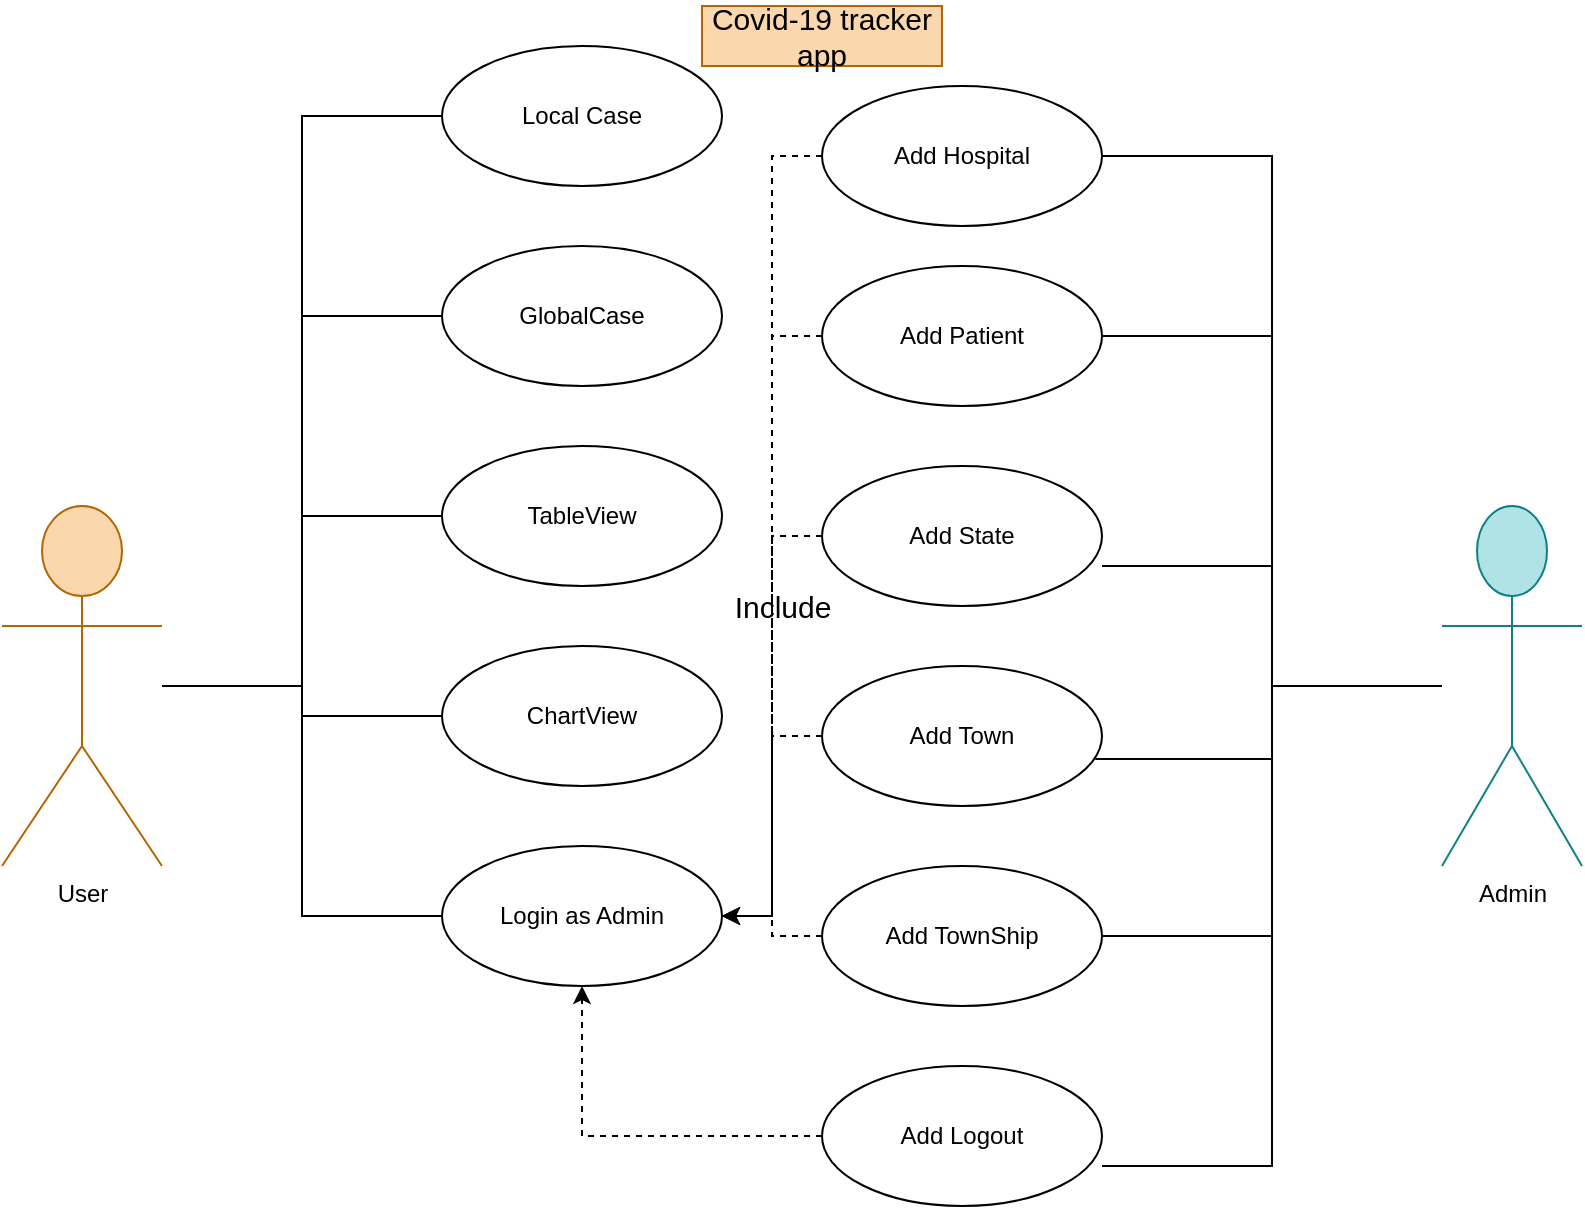 <mxfile version="13.6.5" type="github">
  <diagram id="wwXl_6YrcjqA7V3bA41w" name="Page-1">
    <mxGraphModel dx="1106" dy="668" grid="1" gridSize="10" guides="1" tooltips="1" connect="1" arrows="1" fold="1" page="1" pageScale="1" pageWidth="850" pageHeight="1100" math="0" shadow="0">
      <root>
        <mxCell id="0" />
        <mxCell id="1" parent="0" />
        <mxCell id="6fThYQZeVxCAYw7YzBTK-12" style="edgeStyle=orthogonalEdgeStyle;rounded=0;orthogonalLoop=1;jettySize=auto;html=1;entryX=0;entryY=0.5;entryDx=0;entryDy=0;endArrow=none;endFill=0;" edge="1" parent="1" source="6fThYQZeVxCAYw7YzBTK-1" target="6fThYQZeVxCAYw7YzBTK-2">
          <mxGeometry relative="1" as="geometry" />
        </mxCell>
        <mxCell id="6fThYQZeVxCAYw7YzBTK-13" style="edgeStyle=orthogonalEdgeStyle;rounded=0;orthogonalLoop=1;jettySize=auto;html=1;endArrow=none;endFill=0;" edge="1" parent="1" source="6fThYQZeVxCAYw7YzBTK-1" target="6fThYQZeVxCAYw7YzBTK-5">
          <mxGeometry relative="1" as="geometry" />
        </mxCell>
        <mxCell id="6fThYQZeVxCAYw7YzBTK-14" style="edgeStyle=orthogonalEdgeStyle;rounded=0;orthogonalLoop=1;jettySize=auto;html=1;entryX=0;entryY=0.5;entryDx=0;entryDy=0;endArrow=none;endFill=0;" edge="1" parent="1" source="6fThYQZeVxCAYw7YzBTK-1" target="6fThYQZeVxCAYw7YzBTK-4">
          <mxGeometry relative="1" as="geometry" />
        </mxCell>
        <mxCell id="6fThYQZeVxCAYw7YzBTK-15" style="edgeStyle=orthogonalEdgeStyle;rounded=0;orthogonalLoop=1;jettySize=auto;html=1;entryX=0;entryY=0.5;entryDx=0;entryDy=0;endArrow=none;endFill=0;" edge="1" parent="1" source="6fThYQZeVxCAYw7YzBTK-1" target="6fThYQZeVxCAYw7YzBTK-3">
          <mxGeometry relative="1" as="geometry" />
        </mxCell>
        <mxCell id="6fThYQZeVxCAYw7YzBTK-19" style="edgeStyle=orthogonalEdgeStyle;rounded=0;orthogonalLoop=1;jettySize=auto;html=1;entryX=0;entryY=0.5;entryDx=0;entryDy=0;endArrow=none;endFill=0;" edge="1" parent="1" source="6fThYQZeVxCAYw7YzBTK-1" target="6fThYQZeVxCAYw7YzBTK-18">
          <mxGeometry relative="1" as="geometry" />
        </mxCell>
        <mxCell id="6fThYQZeVxCAYw7YzBTK-1" value="User" style="shape=umlActor;verticalLabelPosition=bottom;verticalAlign=top;html=1;fillColor=#fad7ac;strokeColor=#b46504;" vertex="1" parent="1">
          <mxGeometry x="50" y="260" width="80" height="180" as="geometry" />
        </mxCell>
        <mxCell id="6fThYQZeVxCAYw7YzBTK-2" value="Local Case" style="ellipse;whiteSpace=wrap;html=1;" vertex="1" parent="1">
          <mxGeometry x="270" y="30" width="140" height="70" as="geometry" />
        </mxCell>
        <mxCell id="6fThYQZeVxCAYw7YzBTK-3" value="GlobalCase" style="ellipse;whiteSpace=wrap;html=1;" vertex="1" parent="1">
          <mxGeometry x="270" y="130" width="140" height="70" as="geometry" />
        </mxCell>
        <mxCell id="6fThYQZeVxCAYw7YzBTK-4" value="TableView" style="ellipse;whiteSpace=wrap;html=1;" vertex="1" parent="1">
          <mxGeometry x="270" y="230" width="140" height="70" as="geometry" />
        </mxCell>
        <mxCell id="6fThYQZeVxCAYw7YzBTK-5" value="ChartView" style="ellipse;whiteSpace=wrap;html=1;" vertex="1" parent="1">
          <mxGeometry x="270" y="330" width="140" height="70" as="geometry" />
        </mxCell>
        <mxCell id="6fThYQZeVxCAYw7YzBTK-46" style="edgeStyle=orthogonalEdgeStyle;rounded=0;orthogonalLoop=1;jettySize=auto;html=1;entryX=1;entryY=0.5;entryDx=0;entryDy=0;endArrow=classic;endFill=1;fontSize=15;dashed=1;startArrow=none;startFill=0;" edge="1" parent="1" source="6fThYQZeVxCAYw7YzBTK-16" target="6fThYQZeVxCAYw7YzBTK-18">
          <mxGeometry relative="1" as="geometry" />
        </mxCell>
        <mxCell id="6fThYQZeVxCAYw7YzBTK-16" value="Add State" style="ellipse;whiteSpace=wrap;html=1;" vertex="1" parent="1">
          <mxGeometry x="460" y="240" width="140" height="70" as="geometry" />
        </mxCell>
        <mxCell id="6fThYQZeVxCAYw7YzBTK-47" style="edgeStyle=orthogonalEdgeStyle;rounded=0;orthogonalLoop=1;jettySize=auto;html=1;entryX=1;entryY=0.5;entryDx=0;entryDy=0;endArrow=classic;endFill=1;fontSize=15;dashed=1;startArrow=none;startFill=0;" edge="1" parent="1" source="6fThYQZeVxCAYw7YzBTK-17" target="6fThYQZeVxCAYw7YzBTK-18">
          <mxGeometry relative="1" as="geometry" />
        </mxCell>
        <mxCell id="6fThYQZeVxCAYw7YzBTK-17" value="Add Patient" style="ellipse;whiteSpace=wrap;html=1;" vertex="1" parent="1">
          <mxGeometry x="460" y="140" width="140" height="70" as="geometry" />
        </mxCell>
        <mxCell id="6fThYQZeVxCAYw7YzBTK-18" value="Login as Admin" style="ellipse;whiteSpace=wrap;html=1;" vertex="1" parent="1">
          <mxGeometry x="270" y="430" width="140" height="70" as="geometry" />
        </mxCell>
        <mxCell id="6fThYQZeVxCAYw7YzBTK-45" style="edgeStyle=orthogonalEdgeStyle;rounded=0;orthogonalLoop=1;jettySize=auto;html=1;entryX=1;entryY=0.5;entryDx=0;entryDy=0;endArrow=classic;endFill=1;fontSize=15;dashed=1;startArrow=none;startFill=0;" edge="1" parent="1" source="6fThYQZeVxCAYw7YzBTK-20" target="6fThYQZeVxCAYw7YzBTK-18">
          <mxGeometry relative="1" as="geometry" />
        </mxCell>
        <mxCell id="6fThYQZeVxCAYw7YzBTK-20" value="Add Town" style="ellipse;whiteSpace=wrap;html=1;" vertex="1" parent="1">
          <mxGeometry x="460" y="340" width="140" height="70" as="geometry" />
        </mxCell>
        <mxCell id="6fThYQZeVxCAYw7YzBTK-43" style="edgeStyle=orthogonalEdgeStyle;rounded=0;orthogonalLoop=1;jettySize=auto;html=1;entryX=1;entryY=0.5;entryDx=0;entryDy=0;endArrow=none;endFill=0;fontSize=15;dashed=1;" edge="1" parent="1" source="6fThYQZeVxCAYw7YzBTK-21" target="6fThYQZeVxCAYw7YzBTK-18">
          <mxGeometry relative="1" as="geometry" />
        </mxCell>
        <mxCell id="6fThYQZeVxCAYw7YzBTK-21" value="Add TownShip" style="ellipse;whiteSpace=wrap;html=1;" vertex="1" parent="1">
          <mxGeometry x="460" y="440" width="140" height="70" as="geometry" />
        </mxCell>
        <mxCell id="6fThYQZeVxCAYw7YzBTK-48" style="edgeStyle=orthogonalEdgeStyle;rounded=0;orthogonalLoop=1;jettySize=auto;html=1;entryX=1;entryY=0.5;entryDx=0;entryDy=0;endArrow=none;endFill=0;fontSize=15;dashed=1;" edge="1" parent="1" source="6fThYQZeVxCAYw7YzBTK-22" target="6fThYQZeVxCAYw7YzBTK-18">
          <mxGeometry relative="1" as="geometry" />
        </mxCell>
        <mxCell id="6fThYQZeVxCAYw7YzBTK-22" value="Add Hospital" style="ellipse;whiteSpace=wrap;html=1;" vertex="1" parent="1">
          <mxGeometry x="460" y="50" width="140" height="70" as="geometry" />
        </mxCell>
        <mxCell id="6fThYQZeVxCAYw7YzBTK-44" style="edgeStyle=orthogonalEdgeStyle;rounded=0;orthogonalLoop=1;jettySize=auto;html=1;endArrow=classic;endFill=1;fontSize=15;dashed=1;startArrow=none;startFill=0;" edge="1" parent="1" source="6fThYQZeVxCAYw7YzBTK-23" target="6fThYQZeVxCAYw7YzBTK-18">
          <mxGeometry relative="1" as="geometry" />
        </mxCell>
        <mxCell id="6fThYQZeVxCAYw7YzBTK-23" value="Add Logout" style="ellipse;whiteSpace=wrap;html=1;" vertex="1" parent="1">
          <mxGeometry x="460" y="540" width="140" height="70" as="geometry" />
        </mxCell>
        <mxCell id="6fThYQZeVxCAYw7YzBTK-25" style="edgeStyle=orthogonalEdgeStyle;rounded=0;orthogonalLoop=1;jettySize=auto;html=1;entryX=1;entryY=0.5;entryDx=0;entryDy=0;endArrow=none;endFill=0;" edge="1" parent="1" source="6fThYQZeVxCAYw7YzBTK-24" target="6fThYQZeVxCAYw7YzBTK-22">
          <mxGeometry relative="1" as="geometry" />
        </mxCell>
        <mxCell id="6fThYQZeVxCAYw7YzBTK-26" style="edgeStyle=orthogonalEdgeStyle;rounded=0;orthogonalLoop=1;jettySize=auto;html=1;entryX=1;entryY=0.5;entryDx=0;entryDy=0;endArrow=none;endFill=0;" edge="1" parent="1" source="6fThYQZeVxCAYw7YzBTK-24" target="6fThYQZeVxCAYw7YzBTK-17">
          <mxGeometry relative="1" as="geometry" />
        </mxCell>
        <mxCell id="6fThYQZeVxCAYw7YzBTK-27" style="edgeStyle=orthogonalEdgeStyle;rounded=0;orthogonalLoop=1;jettySize=auto;html=1;entryX=1;entryY=0.714;entryDx=0;entryDy=0;entryPerimeter=0;endArrow=none;endFill=0;" edge="1" parent="1" source="6fThYQZeVxCAYw7YzBTK-24" target="6fThYQZeVxCAYw7YzBTK-16">
          <mxGeometry relative="1" as="geometry" />
        </mxCell>
        <mxCell id="6fThYQZeVxCAYw7YzBTK-28" style="edgeStyle=orthogonalEdgeStyle;rounded=0;orthogonalLoop=1;jettySize=auto;html=1;entryX=0.976;entryY=0.664;entryDx=0;entryDy=0;entryPerimeter=0;endArrow=none;endFill=0;" edge="1" parent="1" source="6fThYQZeVxCAYw7YzBTK-24" target="6fThYQZeVxCAYw7YzBTK-20">
          <mxGeometry relative="1" as="geometry" />
        </mxCell>
        <mxCell id="6fThYQZeVxCAYw7YzBTK-29" style="edgeStyle=orthogonalEdgeStyle;rounded=0;orthogonalLoop=1;jettySize=auto;html=1;entryX=1;entryY=0.5;entryDx=0;entryDy=0;endArrow=none;endFill=0;" edge="1" parent="1" source="6fThYQZeVxCAYw7YzBTK-24" target="6fThYQZeVxCAYw7YzBTK-21">
          <mxGeometry relative="1" as="geometry" />
        </mxCell>
        <mxCell id="6fThYQZeVxCAYw7YzBTK-30" style="edgeStyle=orthogonalEdgeStyle;rounded=0;orthogonalLoop=1;jettySize=auto;html=1;entryX=1;entryY=0.714;entryDx=0;entryDy=0;entryPerimeter=0;endArrow=none;endFill=0;" edge="1" parent="1" source="6fThYQZeVxCAYw7YzBTK-24" target="6fThYQZeVxCAYw7YzBTK-23">
          <mxGeometry relative="1" as="geometry" />
        </mxCell>
        <mxCell id="6fThYQZeVxCAYw7YzBTK-24" value="Admin&lt;br&gt;" style="shape=umlActor;verticalLabelPosition=bottom;verticalAlign=top;html=1;fillColor=#b0e3e6;strokeColor=#0e8088;" vertex="1" parent="1">
          <mxGeometry x="770" y="260" width="70" height="180" as="geometry" />
        </mxCell>
        <mxCell id="6fThYQZeVxCAYw7YzBTK-39" value="Covid-19 tracker app" style="text;html=1;strokeColor=#b46504;fillColor=#fad7ac;align=center;verticalAlign=middle;whiteSpace=wrap;rounded=0;fontSize=15;" vertex="1" parent="1">
          <mxGeometry x="400" y="10" width="120" height="30" as="geometry" />
        </mxCell>
        <mxCell id="6fThYQZeVxCAYw7YzBTK-55" value="Include" style="text;html=1;align=center;verticalAlign=middle;resizable=0;points=[];autosize=1;fontSize=15;" vertex="1" parent="1">
          <mxGeometry x="410" y="300" width="60" height="20" as="geometry" />
        </mxCell>
      </root>
    </mxGraphModel>
  </diagram>
</mxfile>
